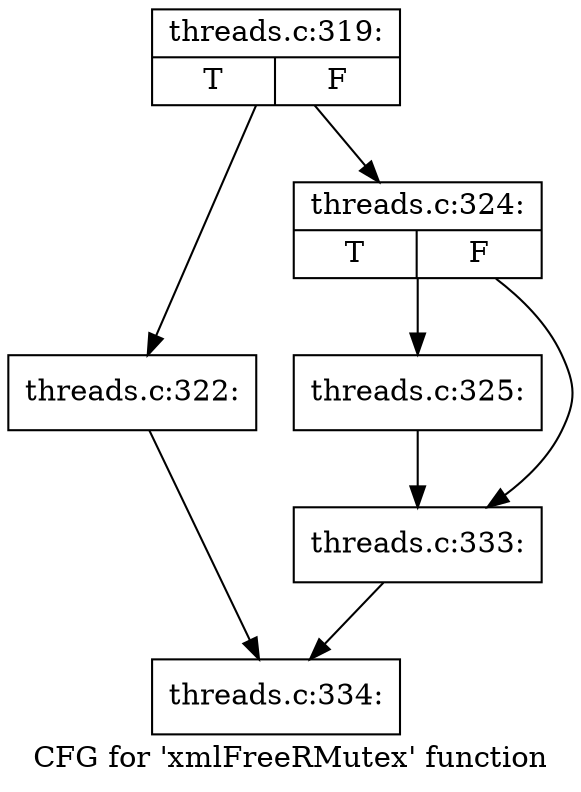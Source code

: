 digraph "CFG for 'xmlFreeRMutex' function" {
	label="CFG for 'xmlFreeRMutex' function";

	Node0x55d75a776180 [shape=record,label="{threads.c:319:|{<s0>T|<s1>F}}"];
	Node0x55d75a776180 -> Node0x55d75a778490;
	Node0x55d75a776180 -> Node0x55d75a776070;
	Node0x55d75a778490 [shape=record,label="{threads.c:322:}"];
	Node0x55d75a778490 -> Node0x55d75a7785a0;
	Node0x55d75a776070 [shape=record,label="{threads.c:324:|{<s0>T|<s1>F}}"];
	Node0x55d75a776070 -> Node0x55d75a778fe0;
	Node0x55d75a776070 -> Node0x55d75a779030;
	Node0x55d75a778fe0 [shape=record,label="{threads.c:325:}"];
	Node0x55d75a778fe0 -> Node0x55d75a779030;
	Node0x55d75a779030 [shape=record,label="{threads.c:333:}"];
	Node0x55d75a779030 -> Node0x55d75a7785a0;
	Node0x55d75a7785a0 [shape=record,label="{threads.c:334:}"];
}
